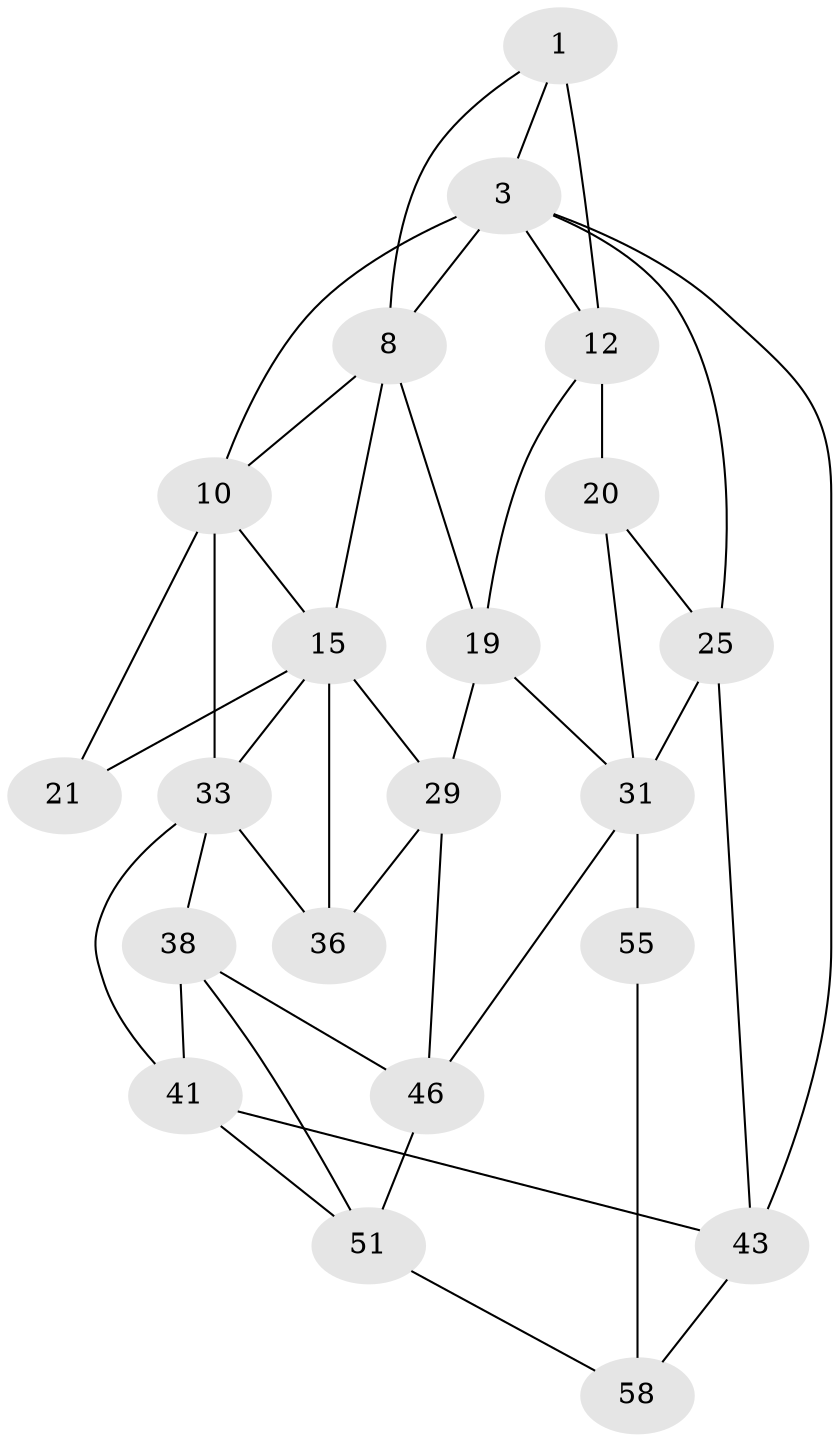 // original degree distribution, {3: 0.03333333333333333, 4: 0.2833333333333333, 5: 0.43333333333333335, 6: 0.25}
// Generated by graph-tools (version 1.1) at 2025/21/03/04/25 18:21:42]
// undirected, 21 vertices, 42 edges
graph export_dot {
graph [start="1"]
  node [color=gray90,style=filled];
  1 [pos="+0.3515320327097727+0",super="+2+7"];
  3 [pos="+1+0",super="+4"];
  8 [pos="+0.3092832092019766+0.20366762184698317",super="+14+9"];
  10 [pos="+0+0.07711303018646597",super="+22+11"];
  12 [pos="+0.5493231512890595+0.07191658747405216",super="+17+13"];
  15 [pos="+0.29359687227713427+0.22265971531148565",super="+23+16"];
  19 [pos="+0.5398695775897405+0.25012213710485937",super="+28"];
  20 [pos="+0.7906029123494551+0.20597089235040583",super="+27"];
  21 [pos="+0.021995107282214835+0.23560437870840195"];
  25 [pos="+1+0.44806519089572017",super="+26+48"];
  29 [pos="+0.3992495562293476+0.4784066388458259",super="+44"];
  31 [pos="+0.7155070537181633+0.4695898924439228",super="+45+32"];
  33 [pos="+0.07296584549007475+0.39138114211409425",super="+37+34"];
  36 [pos="+0.20778202956061928+0.5198154183353455"];
  38 [pos="+0.12922923544856624+0.5815149119567755",super="+39"];
  41 [pos="+0+0.6201469042263346",super="+42"];
  43 [pos="+0+1",super="+50"];
  46 [pos="+0.2913692954581234+0.7312192793085824",super="+47"];
  51 [pos="+0.2281395024164924+0.7907825757756187",super="+52"];
  55 [pos="+0.6878609794303217+0.7741033029530577",super="+56"];
  58 [pos="+0.4871284136977307+1",super="+60+59"];
  1 -- 3;
  1 -- 12 [weight=2];
  1 -- 8;
  3 -- 12;
  3 -- 8;
  3 -- 25;
  3 -- 10;
  3 -- 43 [weight=2];
  8 -- 19;
  8 -- 15;
  8 -- 10;
  10 -- 21;
  10 -- 33;
  10 -- 15;
  12 -- 20 [weight=2];
  12 -- 19;
  15 -- 33;
  15 -- 36;
  15 -- 21 [weight=2];
  15 -- 29;
  19 -- 29;
  19 -- 31;
  20 -- 25;
  20 -- 31;
  25 -- 31 [weight=2];
  25 -- 43;
  29 -- 36;
  29 -- 46;
  31 -- 55 [weight=3];
  31 -- 46;
  33 -- 36;
  33 -- 38 [weight=2];
  33 -- 41;
  38 -- 41;
  38 -- 51;
  38 -- 46;
  41 -- 43;
  41 -- 51;
  43 -- 58 [weight=2];
  46 -- 51;
  51 -- 58;
  55 -- 58 [weight=2];
}
